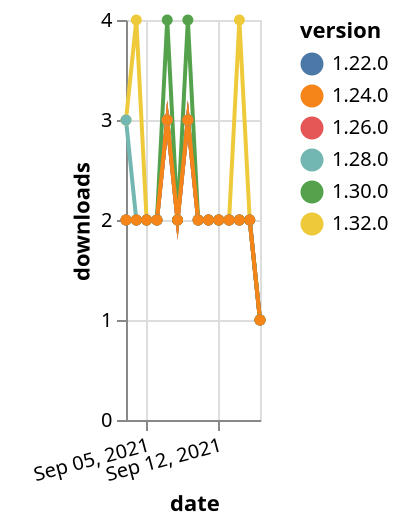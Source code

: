 {"$schema": "https://vega.github.io/schema/vega-lite/v5.json", "description": "A simple bar chart with embedded data.", "data": {"values": [{"date": "2021-09-03", "total": 224, "delta": 3, "version": "1.32.0"}, {"date": "2021-09-04", "total": 228, "delta": 4, "version": "1.32.0"}, {"date": "2021-09-05", "total": 230, "delta": 2, "version": "1.32.0"}, {"date": "2021-09-06", "total": 232, "delta": 2, "version": "1.32.0"}, {"date": "2021-09-07", "total": 235, "delta": 3, "version": "1.32.0"}, {"date": "2021-09-08", "total": 237, "delta": 2, "version": "1.32.0"}, {"date": "2021-09-09", "total": 240, "delta": 3, "version": "1.32.0"}, {"date": "2021-09-10", "total": 242, "delta": 2, "version": "1.32.0"}, {"date": "2021-09-11", "total": 244, "delta": 2, "version": "1.32.0"}, {"date": "2021-09-12", "total": 246, "delta": 2, "version": "1.32.0"}, {"date": "2021-09-13", "total": 248, "delta": 2, "version": "1.32.0"}, {"date": "2021-09-14", "total": 252, "delta": 4, "version": "1.32.0"}, {"date": "2021-09-15", "total": 254, "delta": 2, "version": "1.32.0"}, {"date": "2021-09-16", "total": 255, "delta": 1, "version": "1.32.0"}, {"date": "2021-09-03", "total": 2052, "delta": 2, "version": "1.22.0"}, {"date": "2021-09-04", "total": 2054, "delta": 2, "version": "1.22.0"}, {"date": "2021-09-05", "total": 2056, "delta": 2, "version": "1.22.0"}, {"date": "2021-09-06", "total": 2058, "delta": 2, "version": "1.22.0"}, {"date": "2021-09-07", "total": 2061, "delta": 3, "version": "1.22.0"}, {"date": "2021-09-08", "total": 2063, "delta": 2, "version": "1.22.0"}, {"date": "2021-09-09", "total": 2066, "delta": 3, "version": "1.22.0"}, {"date": "2021-09-10", "total": 2068, "delta": 2, "version": "1.22.0"}, {"date": "2021-09-11", "total": 2070, "delta": 2, "version": "1.22.0"}, {"date": "2021-09-12", "total": 2072, "delta": 2, "version": "1.22.0"}, {"date": "2021-09-13", "total": 2074, "delta": 2, "version": "1.22.0"}, {"date": "2021-09-14", "total": 2076, "delta": 2, "version": "1.22.0"}, {"date": "2021-09-15", "total": 2078, "delta": 2, "version": "1.22.0"}, {"date": "2021-09-16", "total": 2079, "delta": 1, "version": "1.22.0"}, {"date": "2021-09-03", "total": 1004, "delta": 3, "version": "1.28.0"}, {"date": "2021-09-04", "total": 1006, "delta": 2, "version": "1.28.0"}, {"date": "2021-09-05", "total": 1008, "delta": 2, "version": "1.28.0"}, {"date": "2021-09-06", "total": 1010, "delta": 2, "version": "1.28.0"}, {"date": "2021-09-07", "total": 1013, "delta": 3, "version": "1.28.0"}, {"date": "2021-09-08", "total": 1015, "delta": 2, "version": "1.28.0"}, {"date": "2021-09-09", "total": 1018, "delta": 3, "version": "1.28.0"}, {"date": "2021-09-10", "total": 1020, "delta": 2, "version": "1.28.0"}, {"date": "2021-09-11", "total": 1022, "delta": 2, "version": "1.28.0"}, {"date": "2021-09-12", "total": 1024, "delta": 2, "version": "1.28.0"}, {"date": "2021-09-13", "total": 1026, "delta": 2, "version": "1.28.0"}, {"date": "2021-09-14", "total": 1028, "delta": 2, "version": "1.28.0"}, {"date": "2021-09-15", "total": 1030, "delta": 2, "version": "1.28.0"}, {"date": "2021-09-16", "total": 1031, "delta": 1, "version": "1.28.0"}, {"date": "2021-09-03", "total": 1455, "delta": 2, "version": "1.26.0"}, {"date": "2021-09-04", "total": 1457, "delta": 2, "version": "1.26.0"}, {"date": "2021-09-05", "total": 1459, "delta": 2, "version": "1.26.0"}, {"date": "2021-09-06", "total": 1461, "delta": 2, "version": "1.26.0"}, {"date": "2021-09-07", "total": 1464, "delta": 3, "version": "1.26.0"}, {"date": "2021-09-08", "total": 1466, "delta": 2, "version": "1.26.0"}, {"date": "2021-09-09", "total": 1469, "delta": 3, "version": "1.26.0"}, {"date": "2021-09-10", "total": 1471, "delta": 2, "version": "1.26.0"}, {"date": "2021-09-11", "total": 1473, "delta": 2, "version": "1.26.0"}, {"date": "2021-09-12", "total": 1475, "delta": 2, "version": "1.26.0"}, {"date": "2021-09-13", "total": 1477, "delta": 2, "version": "1.26.0"}, {"date": "2021-09-14", "total": 1479, "delta": 2, "version": "1.26.0"}, {"date": "2021-09-15", "total": 1481, "delta": 2, "version": "1.26.0"}, {"date": "2021-09-16", "total": 1482, "delta": 1, "version": "1.26.0"}, {"date": "2021-09-03", "total": 707, "delta": 2, "version": "1.30.0"}, {"date": "2021-09-04", "total": 709, "delta": 2, "version": "1.30.0"}, {"date": "2021-09-05", "total": 711, "delta": 2, "version": "1.30.0"}, {"date": "2021-09-06", "total": 713, "delta": 2, "version": "1.30.0"}, {"date": "2021-09-07", "total": 717, "delta": 4, "version": "1.30.0"}, {"date": "2021-09-08", "total": 719, "delta": 2, "version": "1.30.0"}, {"date": "2021-09-09", "total": 723, "delta": 4, "version": "1.30.0"}, {"date": "2021-09-10", "total": 725, "delta": 2, "version": "1.30.0"}, {"date": "2021-09-11", "total": 727, "delta": 2, "version": "1.30.0"}, {"date": "2021-09-12", "total": 729, "delta": 2, "version": "1.30.0"}, {"date": "2021-09-13", "total": 731, "delta": 2, "version": "1.30.0"}, {"date": "2021-09-14", "total": 733, "delta": 2, "version": "1.30.0"}, {"date": "2021-09-15", "total": 735, "delta": 2, "version": "1.30.0"}, {"date": "2021-09-16", "total": 736, "delta": 1, "version": "1.30.0"}, {"date": "2021-09-03", "total": 1619, "delta": 2, "version": "1.24.0"}, {"date": "2021-09-04", "total": 1621, "delta": 2, "version": "1.24.0"}, {"date": "2021-09-05", "total": 1623, "delta": 2, "version": "1.24.0"}, {"date": "2021-09-06", "total": 1625, "delta": 2, "version": "1.24.0"}, {"date": "2021-09-07", "total": 1628, "delta": 3, "version": "1.24.0"}, {"date": "2021-09-08", "total": 1630, "delta": 2, "version": "1.24.0"}, {"date": "2021-09-09", "total": 1633, "delta": 3, "version": "1.24.0"}, {"date": "2021-09-10", "total": 1635, "delta": 2, "version": "1.24.0"}, {"date": "2021-09-11", "total": 1637, "delta": 2, "version": "1.24.0"}, {"date": "2021-09-12", "total": 1639, "delta": 2, "version": "1.24.0"}, {"date": "2021-09-13", "total": 1641, "delta": 2, "version": "1.24.0"}, {"date": "2021-09-14", "total": 1643, "delta": 2, "version": "1.24.0"}, {"date": "2021-09-15", "total": 1645, "delta": 2, "version": "1.24.0"}, {"date": "2021-09-16", "total": 1646, "delta": 1, "version": "1.24.0"}]}, "width": "container", "mark": {"type": "line", "point": {"filled": true}}, "encoding": {"x": {"field": "date", "type": "temporal", "timeUnit": "yearmonthdate", "title": "date", "axis": {"labelAngle": -15}}, "y": {"field": "delta", "type": "quantitative", "title": "downloads"}, "color": {"field": "version", "type": "nominal"}, "tooltip": {"field": "delta"}}}